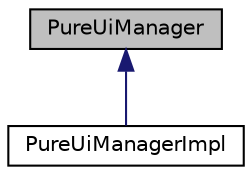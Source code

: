 digraph "PureUiManager"
{
 // LATEX_PDF_SIZE
  edge [fontname="Helvetica",fontsize="10",labelfontname="Helvetica",labelfontsize="10"];
  node [fontname="Helvetica",fontsize="10",shape=record];
  Node1 [label="PureUiManager",height=0.2,width=0.4,color="black", fillcolor="grey75", style="filled", fontcolor="black",tooltip="Pure User Interface Manager class."];
  Node1 -> Node2 [dir="back",color="midnightblue",fontsize="10",style="solid",fontname="Helvetica"];
  Node2 [label="PureUiManagerImpl",height=0.2,width=0.4,color="black", fillcolor="white", style="filled",URL="$class_pure_ui_manager_impl.html",tooltip=" "];
}
